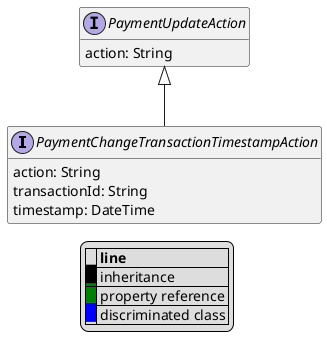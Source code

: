 @startuml

hide empty fields
hide empty methods
legend
|= |= line |
|<back:black>   </back>| inheritance |
|<back:green>   </back>| property reference |
|<back:blue>   </back>| discriminated class |
endlegend
interface PaymentChangeTransactionTimestampAction [[PaymentChangeTransactionTimestampAction.svg]] extends PaymentUpdateAction {
    action: String
    transactionId: String
    timestamp: DateTime
}
interface PaymentUpdateAction [[PaymentUpdateAction.svg]]  {
    action: String
}





@enduml
